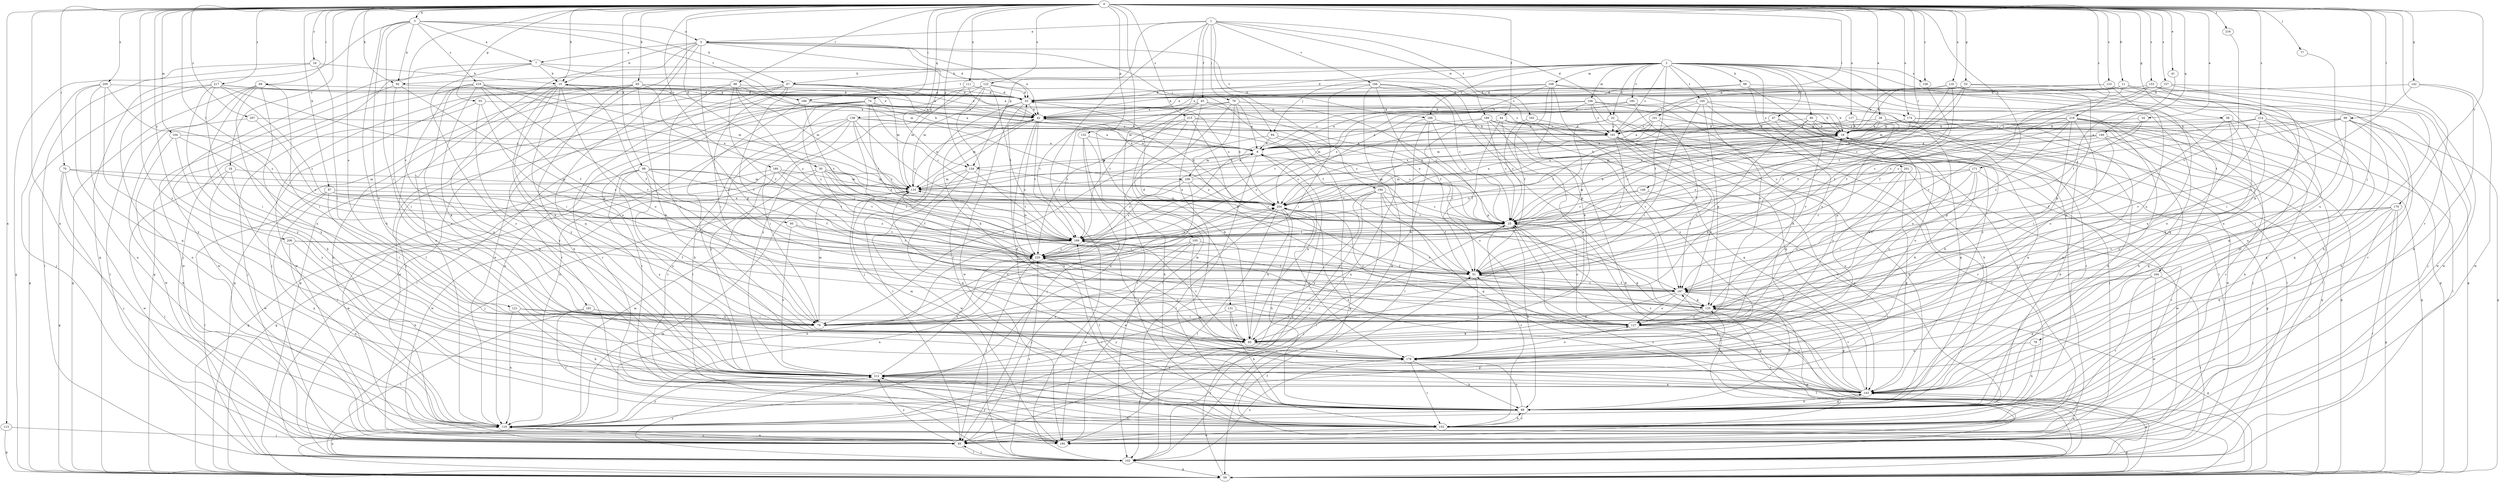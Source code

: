 strict digraph  {
0;
1;
2;
3;
5;
7;
8;
11;
15;
16;
18;
24;
25;
30;
32;
33;
34;
38;
41;
42;
44;
45;
47;
51;
53;
55;
58;
59;
65;
66;
67;
68;
69;
70;
74;
76;
77;
78;
79;
80;
84;
85;
87;
89;
92;
93;
95;
98;
99;
101;
102;
104;
105;
106;
108;
109;
110;
111;
113;
116;
117;
119;
121;
122;
123;
127;
131;
132;
134;
135;
138;
140;
142;
143;
149;
152;
153;
157;
158;
161;
162;
164;
165;
166;
169;
171;
174;
178;
179;
180;
181;
184;
185;
186;
187;
189;
194;
195;
200;
201;
204;
206;
207;
212;
214;
215;
216;
217;
218;
219;
220;
0 -> 3  [label=a];
0 -> 11  [label=b];
0 -> 15  [label=b];
0 -> 18  [label=c];
0 -> 24  [label=c];
0 -> 30  [label=d];
0 -> 34  [label=e];
0 -> 38  [label=e];
0 -> 41  [label=e];
0 -> 44  [label=f];
0 -> 53  [label=g];
0 -> 55  [label=g];
0 -> 58  [label=g];
0 -> 65  [label=h];
0 -> 69  [label=i];
0 -> 70  [label=i];
0 -> 74  [label=i];
0 -> 77  [label=j];
0 -> 78  [label=j];
0 -> 87  [label=k];
0 -> 89  [label=k];
0 -> 92  [label=k];
0 -> 95  [label=l];
0 -> 98  [label=l];
0 -> 99  [label=l];
0 -> 101  [label=l];
0 -> 104  [label=m];
0 -> 111  [label=n];
0 -> 113  [label=n];
0 -> 116  [label=n];
0 -> 117  [label=n];
0 -> 119  [label=n];
0 -> 121  [label=o];
0 -> 122  [label=o];
0 -> 123  [label=o];
0 -> 131  [label=p];
0 -> 132  [label=p];
0 -> 134  [label=p];
0 -> 138  [label=q];
0 -> 140  [label=q];
0 -> 142  [label=q];
0 -> 149  [label=r];
0 -> 152  [label=r];
0 -> 153  [label=s];
0 -> 157  [label=s];
0 -> 158  [label=s];
0 -> 171  [label=u];
0 -> 174  [label=u];
0 -> 179  [label=v];
0 -> 180  [label=v];
0 -> 181  [label=v];
0 -> 200  [label=x];
0 -> 206  [label=y];
0 -> 207  [label=y];
0 -> 212  [label=y];
0 -> 214  [label=z];
0 -> 215  [label=z];
0 -> 216  [label=z];
0 -> 217  [label=z];
0 -> 218  [label=z];
1 -> 5  [label=a];
1 -> 32  [label=d];
1 -> 45  [label=f];
1 -> 79  [label=j];
1 -> 102  [label=l];
1 -> 105  [label=m];
1 -> 134  [label=p];
1 -> 162  [label=t];
1 -> 184  [label=v];
1 -> 189  [label=w];
1 -> 194  [label=w];
2 -> 32  [label=d];
2 -> 33  [label=d];
2 -> 47  [label=f];
2 -> 51  [label=f];
2 -> 66  [label=h];
2 -> 67  [label=h];
2 -> 80  [label=j];
2 -> 84  [label=j];
2 -> 92  [label=k];
2 -> 106  [label=m];
2 -> 108  [label=m];
2 -> 127  [label=o];
2 -> 143  [label=q];
2 -> 152  [label=r];
2 -> 158  [label=s];
2 -> 161  [label=s];
2 -> 164  [label=t];
2 -> 165  [label=t];
2 -> 166  [label=t];
2 -> 174  [label=u];
2 -> 185  [label=v];
2 -> 186  [label=v];
2 -> 201  [label=x];
3 -> 5  [label=a];
3 -> 7  [label=a];
3 -> 59  [label=g];
3 -> 67  [label=h];
3 -> 68  [label=h];
3 -> 76  [label=i];
3 -> 92  [label=k];
3 -> 166  [label=t];
3 -> 178  [label=u];
3 -> 219  [label=z];
5 -> 7  [label=a];
5 -> 15  [label=b];
5 -> 33  [label=d];
5 -> 42  [label=e];
5 -> 84  [label=j];
5 -> 102  [label=l];
5 -> 119  [label=n];
5 -> 127  [label=o];
5 -> 134  [label=p];
5 -> 143  [label=q];
5 -> 186  [label=v];
7 -> 15  [label=b];
7 -> 59  [label=g];
7 -> 85  [label=j];
7 -> 109  [label=m];
7 -> 161  [label=s];
7 -> 212  [label=y];
8 -> 15  [label=b];
8 -> 102  [label=l];
8 -> 109  [label=m];
8 -> 127  [label=o];
8 -> 134  [label=p];
11 -> 33  [label=d];
11 -> 42  [label=e];
11 -> 143  [label=q];
11 -> 178  [label=u];
11 -> 187  [label=v];
15 -> 33  [label=d];
15 -> 42  [label=e];
15 -> 51  [label=f];
15 -> 68  [label=h];
15 -> 76  [label=i];
15 -> 93  [label=k];
15 -> 127  [label=o];
15 -> 195  [label=w];
15 -> 212  [label=y];
16 -> 8  [label=a];
16 -> 25  [label=c];
16 -> 127  [label=o];
16 -> 169  [label=t];
16 -> 204  [label=x];
18 -> 102  [label=l];
18 -> 110  [label=m];
18 -> 152  [label=r];
18 -> 195  [label=w];
24 -> 15  [label=b];
24 -> 59  [label=g];
24 -> 76  [label=i];
24 -> 102  [label=l];
25 -> 16  [label=b];
25 -> 42  [label=e];
25 -> 59  [label=g];
25 -> 68  [label=h];
25 -> 85  [label=j];
25 -> 127  [label=o];
25 -> 169  [label=t];
30 -> 25  [label=c];
30 -> 51  [label=f];
30 -> 59  [label=g];
30 -> 85  [label=j];
30 -> 110  [label=m];
30 -> 169  [label=t];
30 -> 204  [label=x];
32 -> 25  [label=c];
32 -> 68  [label=h];
32 -> 85  [label=j];
32 -> 110  [label=m];
32 -> 161  [label=s];
33 -> 42  [label=e];
33 -> 85  [label=j];
33 -> 93  [label=k];
33 -> 195  [label=w];
33 -> 204  [label=x];
34 -> 25  [label=c];
34 -> 161  [label=s];
34 -> 220  [label=z];
38 -> 16  [label=b];
38 -> 59  [label=g];
38 -> 68  [label=h];
38 -> 161  [label=s];
38 -> 204  [label=x];
38 -> 220  [label=z];
41 -> 51  [label=f];
42 -> 16  [label=b];
42 -> 25  [label=c];
42 -> 93  [label=k];
42 -> 102  [label=l];
42 -> 110  [label=m];
42 -> 169  [label=t];
42 -> 204  [label=x];
42 -> 220  [label=z];
44 -> 16  [label=b];
44 -> 51  [label=f];
44 -> 93  [label=k];
44 -> 119  [label=n];
44 -> 152  [label=r];
44 -> 220  [label=z];
45 -> 25  [label=c];
45 -> 42  [label=e];
45 -> 102  [label=l];
45 -> 152  [label=r];
45 -> 169  [label=t];
45 -> 187  [label=v];
47 -> 16  [label=b];
47 -> 143  [label=q];
47 -> 169  [label=t];
47 -> 195  [label=w];
47 -> 220  [label=z];
51 -> 33  [label=d];
51 -> 178  [label=u];
51 -> 187  [label=v];
53 -> 16  [label=b];
53 -> 33  [label=d];
53 -> 85  [label=j];
53 -> 110  [label=m];
53 -> 135  [label=p];
53 -> 204  [label=x];
55 -> 42  [label=e];
55 -> 85  [label=j];
55 -> 127  [label=o];
55 -> 212  [label=y];
58 -> 16  [label=b];
58 -> 93  [label=k];
58 -> 102  [label=l];
58 -> 127  [label=o];
58 -> 135  [label=p];
59 -> 8  [label=a];
59 -> 25  [label=c];
59 -> 51  [label=f];
59 -> 110  [label=m];
65 -> 16  [label=b];
65 -> 33  [label=d];
65 -> 59  [label=g];
65 -> 68  [label=h];
65 -> 85  [label=j];
65 -> 93  [label=k];
65 -> 119  [label=n];
65 -> 135  [label=p];
66 -> 33  [label=d];
66 -> 42  [label=e];
66 -> 59  [label=g];
66 -> 127  [label=o];
66 -> 212  [label=y];
67 -> 33  [label=d];
67 -> 42  [label=e];
67 -> 76  [label=i];
67 -> 85  [label=j];
67 -> 110  [label=m];
67 -> 119  [label=n];
67 -> 152  [label=r];
67 -> 187  [label=v];
67 -> 204  [label=x];
68 -> 16  [label=b];
68 -> 119  [label=n];
68 -> 143  [label=q];
68 -> 152  [label=r];
68 -> 169  [label=t];
68 -> 178  [label=u];
68 -> 212  [label=y];
69 -> 33  [label=d];
69 -> 59  [label=g];
69 -> 68  [label=h];
69 -> 76  [label=i];
69 -> 102  [label=l];
69 -> 178  [label=u];
69 -> 212  [label=y];
70 -> 59  [label=g];
70 -> 85  [label=j];
70 -> 110  [label=m];
70 -> 195  [label=w];
70 -> 204  [label=x];
74 -> 16  [label=b];
74 -> 25  [label=c];
74 -> 42  [label=e];
74 -> 102  [label=l];
74 -> 119  [label=n];
74 -> 152  [label=r];
74 -> 169  [label=t];
74 -> 220  [label=z];
76 -> 16  [label=b];
76 -> 110  [label=m];
76 -> 204  [label=x];
77 -> 178  [label=u];
78 -> 68  [label=h];
78 -> 178  [label=u];
79 -> 8  [label=a];
79 -> 16  [label=b];
79 -> 42  [label=e];
79 -> 119  [label=n];
79 -> 135  [label=p];
79 -> 161  [label=s];
79 -> 169  [label=t];
79 -> 204  [label=x];
80 -> 16  [label=b];
80 -> 59  [label=g];
80 -> 68  [label=h];
80 -> 76  [label=i];
80 -> 143  [label=q];
80 -> 178  [label=u];
80 -> 187  [label=v];
80 -> 204  [label=x];
84 -> 8  [label=a];
84 -> 25  [label=c];
84 -> 59  [label=g];
84 -> 76  [label=i];
85 -> 102  [label=l];
85 -> 119  [label=n];
85 -> 212  [label=y];
87 -> 76  [label=i];
87 -> 102  [label=l];
87 -> 119  [label=n];
87 -> 169  [label=t];
87 -> 204  [label=x];
87 -> 220  [label=z];
89 -> 25  [label=c];
89 -> 51  [label=f];
89 -> 93  [label=k];
89 -> 110  [label=m];
89 -> 169  [label=t];
89 -> 178  [label=u];
89 -> 195  [label=w];
89 -> 212  [label=y];
92 -> 33  [label=d];
92 -> 76  [label=i];
92 -> 135  [label=p];
92 -> 195  [label=w];
93 -> 8  [label=a];
93 -> 169  [label=t];
93 -> 178  [label=u];
93 -> 220  [label=z];
95 -> 169  [label=t];
95 -> 212  [label=y];
95 -> 220  [label=z];
98 -> 8  [label=a];
98 -> 33  [label=d];
98 -> 51  [label=f];
98 -> 76  [label=i];
98 -> 110  [label=m];
98 -> 152  [label=r];
98 -> 220  [label=z];
99 -> 8  [label=a];
99 -> 25  [label=c];
99 -> 59  [label=g];
99 -> 68  [label=h];
99 -> 76  [label=i];
99 -> 143  [label=q];
99 -> 161  [label=s];
101 -> 8  [label=a];
101 -> 16  [label=b];
101 -> 51  [label=f];
101 -> 161  [label=s];
101 -> 204  [label=x];
102 -> 25  [label=c];
102 -> 59  [label=g];
102 -> 85  [label=j];
102 -> 119  [label=n];
102 -> 135  [label=p];
102 -> 143  [label=q];
102 -> 178  [label=u];
102 -> 212  [label=y];
102 -> 220  [label=z];
104 -> 8  [label=a];
104 -> 119  [label=n];
104 -> 127  [label=o];
104 -> 212  [label=y];
105 -> 85  [label=j];
105 -> 143  [label=q];
105 -> 187  [label=v];
105 -> 195  [label=w];
105 -> 220  [label=z];
106 -> 8  [label=a];
106 -> 42  [label=e];
106 -> 85  [label=j];
106 -> 102  [label=l];
106 -> 143  [label=q];
106 -> 161  [label=s];
106 -> 169  [label=t];
108 -> 33  [label=d];
108 -> 42  [label=e];
108 -> 51  [label=f];
108 -> 85  [label=j];
108 -> 93  [label=k];
108 -> 102  [label=l];
108 -> 169  [label=t];
108 -> 212  [label=y];
109 -> 8  [label=a];
109 -> 16  [label=b];
109 -> 76  [label=i];
109 -> 169  [label=t];
109 -> 204  [label=x];
109 -> 220  [label=z];
110 -> 42  [label=e];
110 -> 178  [label=u];
110 -> 204  [label=x];
111 -> 33  [label=d];
111 -> 42  [label=e];
111 -> 59  [label=g];
111 -> 110  [label=m];
113 -> 59  [label=g];
113 -> 85  [label=j];
116 -> 16  [label=b];
116 -> 33  [label=d];
116 -> 51  [label=f];
116 -> 59  [label=g];
116 -> 169  [label=t];
116 -> 178  [label=u];
117 -> 16  [label=b];
117 -> 110  [label=m];
117 -> 135  [label=p];
119 -> 85  [label=j];
119 -> 110  [label=m];
119 -> 135  [label=p];
119 -> 212  [label=y];
121 -> 68  [label=h];
121 -> 76  [label=i];
121 -> 119  [label=n];
121 -> 127  [label=o];
122 -> 33  [label=d];
122 -> 51  [label=f];
122 -> 102  [label=l];
122 -> 110  [label=m];
122 -> 152  [label=r];
122 -> 169  [label=t];
122 -> 212  [label=y];
123 -> 33  [label=d];
123 -> 127  [label=o];
123 -> 152  [label=r];
123 -> 161  [label=s];
127 -> 93  [label=k];
127 -> 102  [label=l];
127 -> 110  [label=m];
131 -> 68  [label=h];
131 -> 93  [label=k];
131 -> 127  [label=o];
131 -> 212  [label=y];
132 -> 8  [label=a];
132 -> 68  [label=h];
132 -> 85  [label=j];
132 -> 152  [label=r];
134 -> 110  [label=m];
134 -> 143  [label=q];
134 -> 169  [label=t];
134 -> 195  [label=w];
134 -> 204  [label=x];
135 -> 59  [label=g];
135 -> 76  [label=i];
135 -> 127  [label=o];
135 -> 204  [label=x];
138 -> 8  [label=a];
138 -> 25  [label=c];
138 -> 51  [label=f];
138 -> 76  [label=i];
138 -> 119  [label=n];
138 -> 152  [label=r];
138 -> 161  [label=s];
138 -> 169  [label=t];
138 -> 212  [label=y];
140 -> 8  [label=a];
140 -> 25  [label=c];
140 -> 51  [label=f];
140 -> 68  [label=h];
140 -> 110  [label=m];
140 -> 143  [label=q];
142 -> 33  [label=d];
142 -> 68  [label=h];
142 -> 187  [label=v];
142 -> 195  [label=w];
143 -> 25  [label=c];
143 -> 33  [label=d];
143 -> 51  [label=f];
143 -> 68  [label=h];
143 -> 110  [label=m];
143 -> 135  [label=p];
143 -> 187  [label=v];
143 -> 204  [label=x];
149 -> 25  [label=c];
149 -> 204  [label=x];
149 -> 212  [label=y];
152 -> 25  [label=c];
152 -> 59  [label=g];
152 -> 68  [label=h];
152 -> 195  [label=w];
152 -> 212  [label=y];
153 -> 25  [label=c];
153 -> 33  [label=d];
153 -> 51  [label=f];
153 -> 68  [label=h];
153 -> 76  [label=i];
153 -> 195  [label=w];
157 -> 33  [label=d];
157 -> 51  [label=f];
157 -> 135  [label=p];
157 -> 195  [label=w];
158 -> 51  [label=f];
161 -> 8  [label=a];
161 -> 51  [label=f];
161 -> 59  [label=g];
161 -> 68  [label=h];
161 -> 127  [label=o];
161 -> 187  [label=v];
162 -> 25  [label=c];
162 -> 161  [label=s];
164 -> 102  [label=l];
164 -> 143  [label=q];
164 -> 152  [label=r];
164 -> 187  [label=v];
164 -> 195  [label=w];
165 -> 42  [label=e];
165 -> 68  [label=h];
165 -> 76  [label=i];
165 -> 102  [label=l];
165 -> 135  [label=p];
165 -> 152  [label=r];
165 -> 220  [label=z];
166 -> 8  [label=a];
166 -> 42  [label=e];
166 -> 169  [label=t];
166 -> 178  [label=u];
166 -> 195  [label=w];
169 -> 110  [label=m];
169 -> 119  [label=n];
169 -> 220  [label=z];
171 -> 76  [label=i];
171 -> 93  [label=k];
171 -> 110  [label=m];
171 -> 127  [label=o];
171 -> 152  [label=r];
171 -> 204  [label=x];
174 -> 16  [label=b];
174 -> 85  [label=j];
174 -> 127  [label=o];
174 -> 143  [label=q];
174 -> 204  [label=x];
178 -> 16  [label=b];
178 -> 68  [label=h];
178 -> 127  [label=o];
178 -> 152  [label=r];
178 -> 169  [label=t];
178 -> 212  [label=y];
179 -> 25  [label=c];
179 -> 59  [label=g];
179 -> 102  [label=l];
179 -> 143  [label=q];
179 -> 152  [label=r];
179 -> 187  [label=v];
179 -> 220  [label=z];
180 -> 25  [label=c];
180 -> 59  [label=g];
180 -> 110  [label=m];
180 -> 169  [label=t];
180 -> 195  [label=w];
181 -> 76  [label=i];
181 -> 102  [label=l];
181 -> 127  [label=o];
181 -> 152  [label=r];
184 -> 25  [label=c];
184 -> 33  [label=d];
184 -> 51  [label=f];
184 -> 59  [label=g];
184 -> 76  [label=i];
184 -> 135  [label=p];
184 -> 195  [label=w];
185 -> 42  [label=e];
185 -> 93  [label=k];
185 -> 204  [label=x];
185 -> 212  [label=y];
186 -> 25  [label=c];
186 -> 102  [label=l];
186 -> 119  [label=n];
186 -> 135  [label=p];
186 -> 161  [label=s];
187 -> 51  [label=f];
187 -> 68  [label=h];
187 -> 93  [label=k];
187 -> 127  [label=o];
187 -> 135  [label=p];
187 -> 169  [label=t];
189 -> 8  [label=a];
189 -> 25  [label=c];
189 -> 93  [label=k];
189 -> 143  [label=q];
189 -> 161  [label=s];
189 -> 187  [label=v];
189 -> 195  [label=w];
194 -> 25  [label=c];
194 -> 51  [label=f];
194 -> 102  [label=l];
194 -> 119  [label=n];
194 -> 143  [label=q];
194 -> 169  [label=t];
194 -> 204  [label=x];
194 -> 212  [label=y];
195 -> 143  [label=q];
195 -> 187  [label=v];
195 -> 212  [label=y];
200 -> 33  [label=d];
200 -> 85  [label=j];
200 -> 119  [label=n];
200 -> 143  [label=q];
200 -> 212  [label=y];
200 -> 220  [label=z];
201 -> 110  [label=m];
201 -> 127  [label=o];
201 -> 143  [label=q];
201 -> 178  [label=u];
201 -> 195  [label=w];
204 -> 25  [label=c];
204 -> 68  [label=h];
204 -> 93  [label=k];
204 -> 102  [label=l];
204 -> 127  [label=o];
204 -> 178  [label=u];
204 -> 195  [label=w];
206 -> 51  [label=f];
206 -> 68  [label=h];
206 -> 119  [label=n];
206 -> 220  [label=z];
207 -> 161  [label=s];
207 -> 195  [label=w];
207 -> 220  [label=z];
212 -> 143  [label=q];
212 -> 220  [label=z];
214 -> 16  [label=b];
214 -> 25  [label=c];
214 -> 143  [label=q];
214 -> 161  [label=s];
214 -> 178  [label=u];
214 -> 187  [label=v];
214 -> 212  [label=y];
215 -> 16  [label=b];
215 -> 93  [label=k];
215 -> 161  [label=s];
215 -> 169  [label=t];
215 -> 187  [label=v];
215 -> 220  [label=z];
216 -> 187  [label=v];
217 -> 33  [label=d];
217 -> 42  [label=e];
217 -> 59  [label=g];
217 -> 76  [label=i];
217 -> 119  [label=n];
217 -> 204  [label=x];
217 -> 212  [label=y];
217 -> 220  [label=z];
218 -> 16  [label=b];
218 -> 59  [label=g];
218 -> 76  [label=i];
218 -> 85  [label=j];
218 -> 127  [label=o];
218 -> 135  [label=p];
218 -> 152  [label=r];
218 -> 161  [label=s];
218 -> 169  [label=t];
218 -> 204  [label=x];
218 -> 212  [label=y];
219 -> 33  [label=d];
219 -> 51  [label=f];
219 -> 68  [label=h];
219 -> 93  [label=k];
219 -> 110  [label=m];
219 -> 178  [label=u];
219 -> 187  [label=v];
219 -> 195  [label=w];
219 -> 204  [label=x];
220 -> 51  [label=f];
220 -> 85  [label=j];
220 -> 119  [label=n];
220 -> 152  [label=r];
220 -> 204  [label=x];
}
